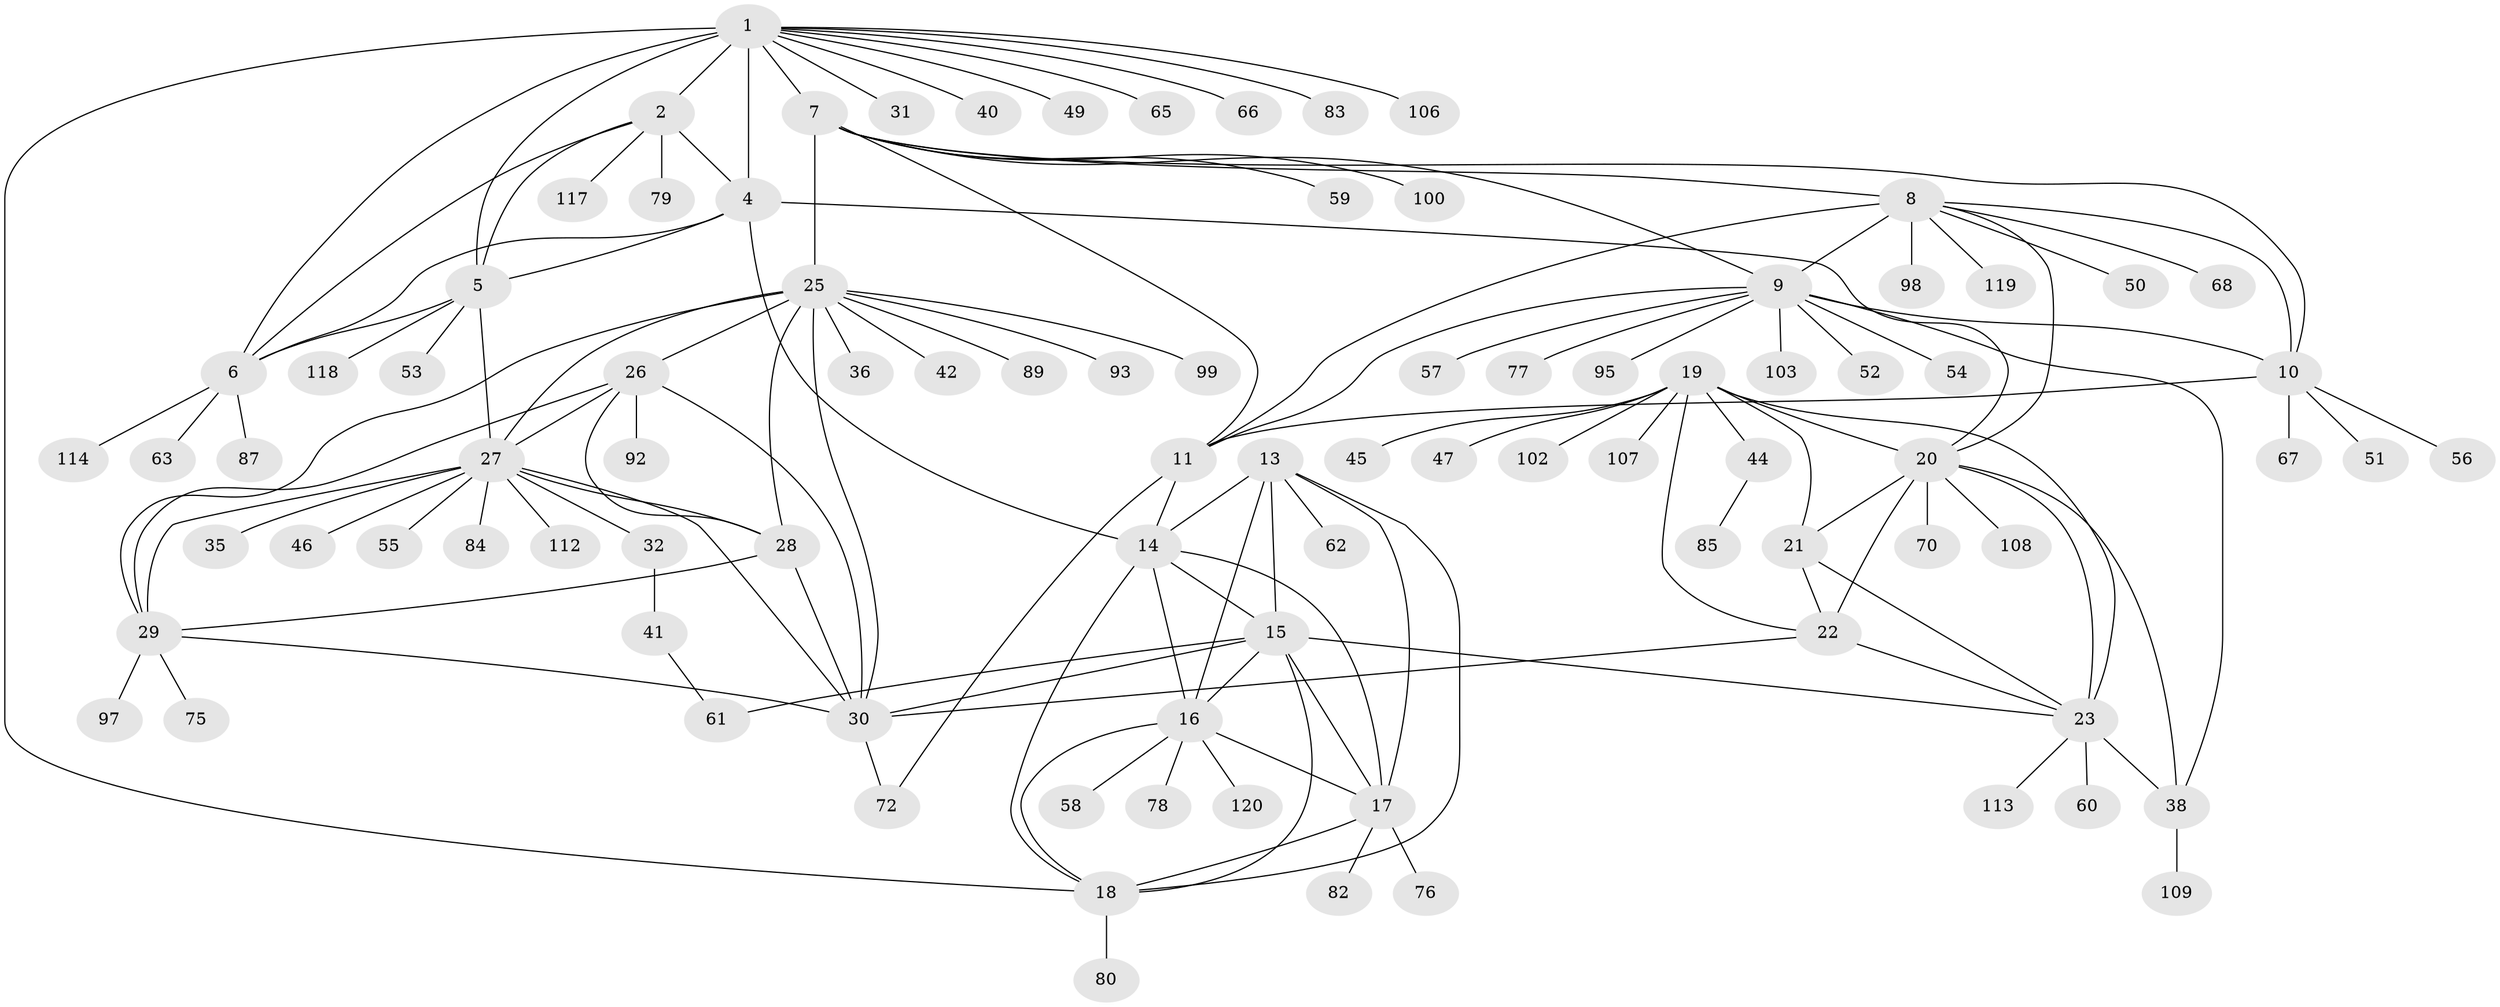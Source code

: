 // original degree distribution, {14: 0.008333333333333333, 8: 0.041666666666666664, 5: 0.016666666666666666, 7: 0.05, 9: 0.058333333333333334, 10: 0.016666666666666666, 11: 0.016666666666666666, 6: 0.041666666666666664, 13: 0.008333333333333333, 1: 0.625, 3: 0.008333333333333333, 2: 0.1, 4: 0.008333333333333333}
// Generated by graph-tools (version 1.1) at 2025/11/02/27/25 16:11:36]
// undirected, 92 vertices, 140 edges
graph export_dot {
graph [start="1"]
  node [color=gray90,style=filled];
  1 [super="+3"];
  2 [super="+88"];
  4;
  5 [super="+71"];
  6;
  7 [super="+90"];
  8 [super="+12"];
  9 [super="+34"];
  10 [super="+69"];
  11;
  13 [super="+73"];
  14 [super="+101"];
  15 [super="+111"];
  16 [super="+64"];
  17 [super="+105"];
  18 [super="+81"];
  19 [super="+33"];
  20 [super="+24"];
  21 [super="+86"];
  22;
  23 [super="+48"];
  25 [super="+37"];
  26;
  27 [super="+39"];
  28 [super="+43"];
  29;
  30 [super="+94"];
  31;
  32 [super="+115"];
  35;
  36;
  38 [super="+116"];
  40;
  41;
  42;
  44;
  45;
  46;
  47 [super="+74"];
  49;
  50;
  51;
  52;
  53;
  54;
  55;
  56;
  57;
  58;
  59;
  60;
  61 [super="+110"];
  62;
  63;
  65;
  66;
  67;
  68;
  70 [super="+96"];
  72;
  75;
  76 [super="+104"];
  77;
  78;
  79 [super="+91"];
  80;
  82;
  83;
  84;
  85;
  87;
  89;
  92;
  93;
  95;
  97;
  98;
  99;
  100;
  102;
  103;
  106;
  107;
  108;
  109;
  112;
  113;
  114;
  117;
  118;
  119;
  120;
  1 -- 2 [weight=2];
  1 -- 4 [weight=2];
  1 -- 5 [weight=2];
  1 -- 6 [weight=2];
  1 -- 7;
  1 -- 31;
  1 -- 40;
  1 -- 49;
  1 -- 65;
  1 -- 66;
  1 -- 83;
  1 -- 106;
  1 -- 18;
  2 -- 4;
  2 -- 5;
  2 -- 6;
  2 -- 79;
  2 -- 117;
  4 -- 5;
  4 -- 6;
  4 -- 14;
  4 -- 20;
  5 -- 6;
  5 -- 27;
  5 -- 53;
  5 -- 118;
  6 -- 63;
  6 -- 87;
  6 -- 114;
  7 -- 8 [weight=2];
  7 -- 9;
  7 -- 10;
  7 -- 11;
  7 -- 25;
  7 -- 59;
  7 -- 100;
  8 -- 9 [weight=2];
  8 -- 10 [weight=2];
  8 -- 11 [weight=2];
  8 -- 50;
  8 -- 68;
  8 -- 98;
  8 -- 119;
  8 -- 20;
  9 -- 10;
  9 -- 11;
  9 -- 52;
  9 -- 57;
  9 -- 77;
  9 -- 54;
  9 -- 103;
  9 -- 38;
  9 -- 95;
  10 -- 11;
  10 -- 51;
  10 -- 56;
  10 -- 67;
  11 -- 14;
  11 -- 72;
  13 -- 14;
  13 -- 15;
  13 -- 16;
  13 -- 17;
  13 -- 18;
  13 -- 62;
  14 -- 15;
  14 -- 16;
  14 -- 17;
  14 -- 18;
  15 -- 16;
  15 -- 17;
  15 -- 18;
  15 -- 23;
  15 -- 30;
  15 -- 61;
  16 -- 17;
  16 -- 18;
  16 -- 58;
  16 -- 78;
  16 -- 120;
  17 -- 18;
  17 -- 76;
  17 -- 82;
  18 -- 80;
  19 -- 20 [weight=2];
  19 -- 21;
  19 -- 22;
  19 -- 23;
  19 -- 44;
  19 -- 45;
  19 -- 47;
  19 -- 102;
  19 -- 107;
  20 -- 21 [weight=2];
  20 -- 22 [weight=2];
  20 -- 23 [weight=2];
  20 -- 70;
  20 -- 108;
  20 -- 38;
  21 -- 22;
  21 -- 23;
  22 -- 23;
  22 -- 30;
  23 -- 38;
  23 -- 60;
  23 -- 113;
  25 -- 26;
  25 -- 27;
  25 -- 28;
  25 -- 29;
  25 -- 30;
  25 -- 36;
  25 -- 42;
  25 -- 93;
  25 -- 99;
  25 -- 89;
  26 -- 27;
  26 -- 28;
  26 -- 29;
  26 -- 30;
  26 -- 92;
  27 -- 28;
  27 -- 29;
  27 -- 30;
  27 -- 32;
  27 -- 35;
  27 -- 46;
  27 -- 55;
  27 -- 84;
  27 -- 112;
  28 -- 29;
  28 -- 30;
  29 -- 30;
  29 -- 75;
  29 -- 97;
  30 -- 72;
  32 -- 41;
  38 -- 109;
  41 -- 61;
  44 -- 85;
}
